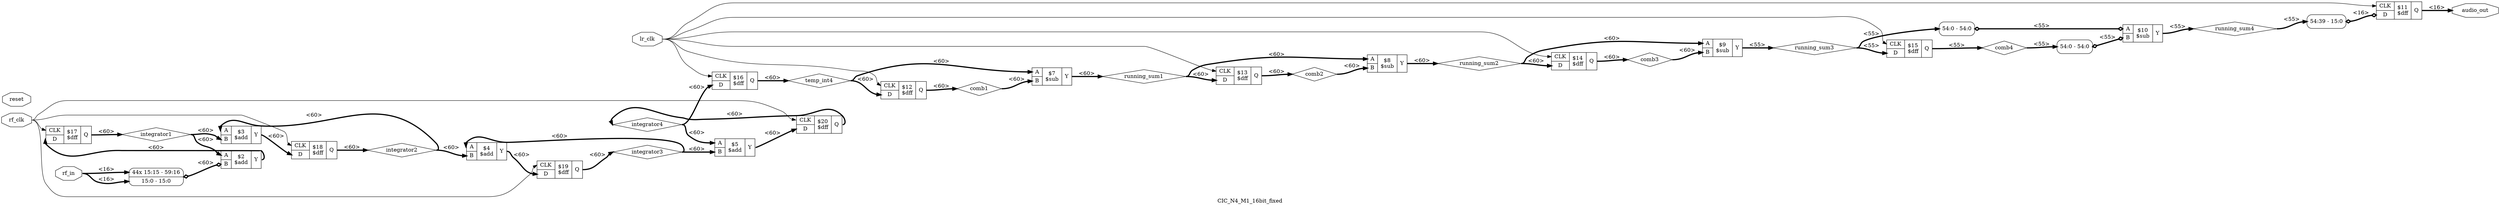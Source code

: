 digraph "CIC_N4_M1_16bit_fixed" {
label="CIC_N4_M1_16bit_fixed";
rankdir="LR";
remincross=true;
n6 [ shape=octagon, label="audio_out", color="black", fontcolor="black" ];
n7 [ shape=diamond, label="comb1", color="black", fontcolor="black" ];
n8 [ shape=diamond, label="comb2", color="black", fontcolor="black" ];
n9 [ shape=diamond, label="comb3", color="black", fontcolor="black" ];
n10 [ shape=diamond, label="comb4", color="black", fontcolor="black" ];
n11 [ shape=diamond, label="integrator1", color="black", fontcolor="black" ];
n12 [ shape=diamond, label="integrator2", color="black", fontcolor="black" ];
n13 [ shape=diamond, label="integrator3", color="black", fontcolor="black" ];
n14 [ shape=diamond, label="integrator4", color="black", fontcolor="black" ];
n15 [ shape=octagon, label="lr_clk", color="black", fontcolor="black" ];
n16 [ shape=octagon, label="reset", color="black", fontcolor="black" ];
n17 [ shape=octagon, label="rf_clk", color="black", fontcolor="black" ];
n18 [ shape=octagon, label="rf_in", color="black", fontcolor="black" ];
n19 [ shape=diamond, label="running_sum1", color="black", fontcolor="black" ];
n20 [ shape=diamond, label="running_sum2", color="black", fontcolor="black" ];
n21 [ shape=diamond, label="running_sum3", color="black", fontcolor="black" ];
n22 [ shape=diamond, label="running_sum4", color="black", fontcolor="black" ];
n23 [ shape=diamond, label="temp_int4", color="black", fontcolor="black" ];
c27 [ shape=record, label="{{<p24> A|<p25> B}|$2\n$add|{<p26> Y}}" ];
x0 [ shape=record, style=rounded, label="<s44> 44x 15:15 - 59:16 |<s0> 15:0 - 15:0 " ];
x0:e -> c27:p25:w [arrowhead=odiamond, arrowtail=odiamond, dir=both, color="black", style="setlinewidth(3)", label="<60>"];
c28 [ shape=record, label="{{<p24> A|<p25> B}|$3\n$add|{<p26> Y}}" ];
c29 [ shape=record, label="{{<p24> A|<p25> B}|$4\n$add|{<p26> Y}}" ];
c30 [ shape=record, label="{{<p24> A|<p25> B}|$5\n$add|{<p26> Y}}" ];
c34 [ shape=record, label="{{<p31> CLK|<p32> D}|$11\n$dff|{<p33> Q}}" ];
x1 [ shape=record, style=rounded, label="<s0> 54:39 - 15:0 " ];
x1:e -> c34:p32:w [arrowhead=odiamond, arrowtail=odiamond, dir=both, color="black", style="setlinewidth(3)", label="<16>"];
c35 [ shape=record, label="{{<p31> CLK|<p32> D}|$12\n$dff|{<p33> Q}}" ];
c36 [ shape=record, label="{{<p31> CLK|<p32> D}|$13\n$dff|{<p33> Q}}" ];
c37 [ shape=record, label="{{<p31> CLK|<p32> D}|$14\n$dff|{<p33> Q}}" ];
c38 [ shape=record, label="{{<p31> CLK|<p32> D}|$15\n$dff|{<p33> Q}}" ];
c39 [ shape=record, label="{{<p31> CLK|<p32> D}|$16\n$dff|{<p33> Q}}" ];
c40 [ shape=record, label="{{<p31> CLK|<p32> D}|$17\n$dff|{<p33> Q}}" ];
c41 [ shape=record, label="{{<p31> CLK|<p32> D}|$18\n$dff|{<p33> Q}}" ];
c42 [ shape=record, label="{{<p31> CLK|<p32> D}|$19\n$dff|{<p33> Q}}" ];
c43 [ shape=record, label="{{<p31> CLK|<p32> D}|$20\n$dff|{<p33> Q}}" ];
c44 [ shape=record, label="{{<p24> A|<p25> B}|$7\n$sub|{<p26> Y}}" ];
c45 [ shape=record, label="{{<p24> A|<p25> B}|$8\n$sub|{<p26> Y}}" ];
c46 [ shape=record, label="{{<p24> A|<p25> B}|$9\n$sub|{<p26> Y}}" ];
c47 [ shape=record, label="{{<p24> A|<p25> B}|$10\n$sub|{<p26> Y}}" ];
x2 [ shape=record, style=rounded, label="<s0> 54:0 - 54:0 " ];
x2:e -> c47:p24:w [arrowhead=odiamond, arrowtail=odiamond, dir=both, color="black", style="setlinewidth(3)", label="<55>"];
x3 [ shape=record, style=rounded, label="<s0> 54:0 - 54:0 " ];
x3:e -> c47:p25:w [arrowhead=odiamond, arrowtail=odiamond, dir=both, color="black", style="setlinewidth(3)", label="<55>"];
c38:p33:e -> n10:w [color="black", style="setlinewidth(3)", label="<55>"];
n10:e -> x3:s0:w [color="black", style="setlinewidth(3)", label="<55>"];
c40:p33:e -> n11:w [color="black", style="setlinewidth(3)", label="<60>"];
n11:e -> c27:p24:w [color="black", style="setlinewidth(3)", label="<60>"];
n11:e -> c28:p25:w [color="black", style="setlinewidth(3)", label="<60>"];
c41:p33:e -> n12:w [color="black", style="setlinewidth(3)", label="<60>"];
n12:e -> c28:p24:w [color="black", style="setlinewidth(3)", label="<60>"];
n12:e -> c29:p25:w [color="black", style="setlinewidth(3)", label="<60>"];
c42:p33:e -> n13:w [color="black", style="setlinewidth(3)", label="<60>"];
n13:e -> c29:p24:w [color="black", style="setlinewidth(3)", label="<60>"];
n13:e -> c30:p25:w [color="black", style="setlinewidth(3)", label="<60>"];
c43:p33:e -> n14:w [color="black", style="setlinewidth(3)", label="<60>"];
n14:e -> c30:p24:w [color="black", style="setlinewidth(3)", label="<60>"];
n14:e -> c39:p32:w [color="black", style="setlinewidth(3)", label="<60>"];
n15:e -> c34:p31:w [color="black", label=""];
n15:e -> c35:p31:w [color="black", label=""];
n15:e -> c36:p31:w [color="black", label=""];
n15:e -> c37:p31:w [color="black", label=""];
n15:e -> c38:p31:w [color="black", label=""];
n15:e -> c39:p31:w [color="black", label=""];
n17:e -> c40:p31:w [color="black", label=""];
n17:e -> c41:p31:w [color="black", label=""];
n17:e -> c42:p31:w [color="black", label=""];
n17:e -> c43:p31:w [color="black", label=""];
n18:e -> x0:s0:w [color="black", style="setlinewidth(3)", label="<16>"];
n18:e -> x0:s44:w [color="black", style="setlinewidth(3)", label="<16>"];
c44:p26:e -> n19:w [color="black", style="setlinewidth(3)", label="<60>"];
n19:e -> c36:p32:w [color="black", style="setlinewidth(3)", label="<60>"];
n19:e -> c45:p24:w [color="black", style="setlinewidth(3)", label="<60>"];
c27:p26:e -> c40:p32:w [color="black", style="setlinewidth(3)", label="<60>"];
c45:p26:e -> n20:w [color="black", style="setlinewidth(3)", label="<60>"];
n20:e -> c37:p32:w [color="black", style="setlinewidth(3)", label="<60>"];
n20:e -> c46:p24:w [color="black", style="setlinewidth(3)", label="<60>"];
c46:p26:e -> n21:w [color="black", style="setlinewidth(3)", label="<55>"];
n21:e -> c38:p32:w [color="black", style="setlinewidth(3)", label="<55>"];
n21:e -> x2:s0:w [color="black", style="setlinewidth(3)", label="<55>"];
c47:p26:e -> n22:w [color="black", style="setlinewidth(3)", label="<55>"];
n22:e -> x1:s0:w [color="black", style="setlinewidth(3)", label="<55>"];
c39:p33:e -> n23:w [color="black", style="setlinewidth(3)", label="<60>"];
n23:e -> c35:p32:w [color="black", style="setlinewidth(3)", label="<60>"];
n23:e -> c44:p24:w [color="black", style="setlinewidth(3)", label="<60>"];
c28:p26:e -> c41:p32:w [color="black", style="setlinewidth(3)", label="<60>"];
c29:p26:e -> c42:p32:w [color="black", style="setlinewidth(3)", label="<60>"];
c30:p26:e -> c43:p32:w [color="black", style="setlinewidth(3)", label="<60>"];
c34:p33:e -> n6:w [color="black", style="setlinewidth(3)", label="<16>"];
c35:p33:e -> n7:w [color="black", style="setlinewidth(3)", label="<60>"];
n7:e -> c44:p25:w [color="black", style="setlinewidth(3)", label="<60>"];
c36:p33:e -> n8:w [color="black", style="setlinewidth(3)", label="<60>"];
n8:e -> c45:p25:w [color="black", style="setlinewidth(3)", label="<60>"];
c37:p33:e -> n9:w [color="black", style="setlinewidth(3)", label="<60>"];
n9:e -> c46:p25:w [color="black", style="setlinewidth(3)", label="<60>"];
}

